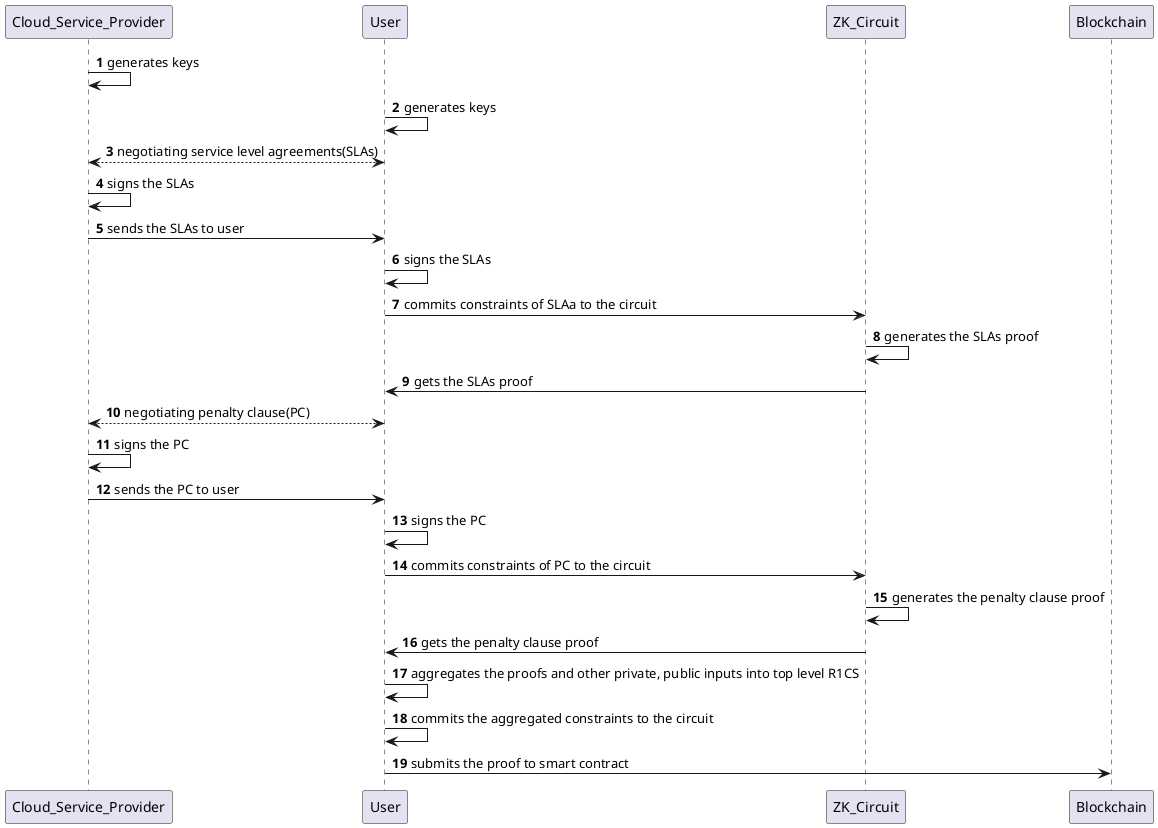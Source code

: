 @startuml interaction

autonumber

participant Cloud_Service_Provider as CSP
participant User as USR
participant ZK_Circuit as ZKC
participant Blockchain as BKN

CSP -> CSP: generates keys
USR -> USR: generates keys
USR <--> CSP: negotiating service level agreements(SLAs)
CSP -> CSP: signs the SLAs
CSP -> USR: sends the SLAs to user
USR -> USR: signs the SLAs
USR -> ZKC: commits constraints of SLAa to the circuit
ZKC -> ZKC: generates the SLAs proof
ZKC -> USR: gets the SLAs proof
USR <--> CSP: negotiating penalty clause(PC)
CSP -> CSP: signs the PC
CSP -> USR: sends the PC to user
USR -> USR: signs the PC
USR -> ZKC: commits constraints of PC to the circuit
ZKC -> ZKC: generates the penalty clause proof
ZKC -> USR: gets the penalty clause proof
USR -> USR: aggregates the proofs and other private, public inputs into top level R1CS
USR -> USR: commits the aggregated constraints to the circuit 
USR -> BKN: submits the proof to smart contract

@enduml

